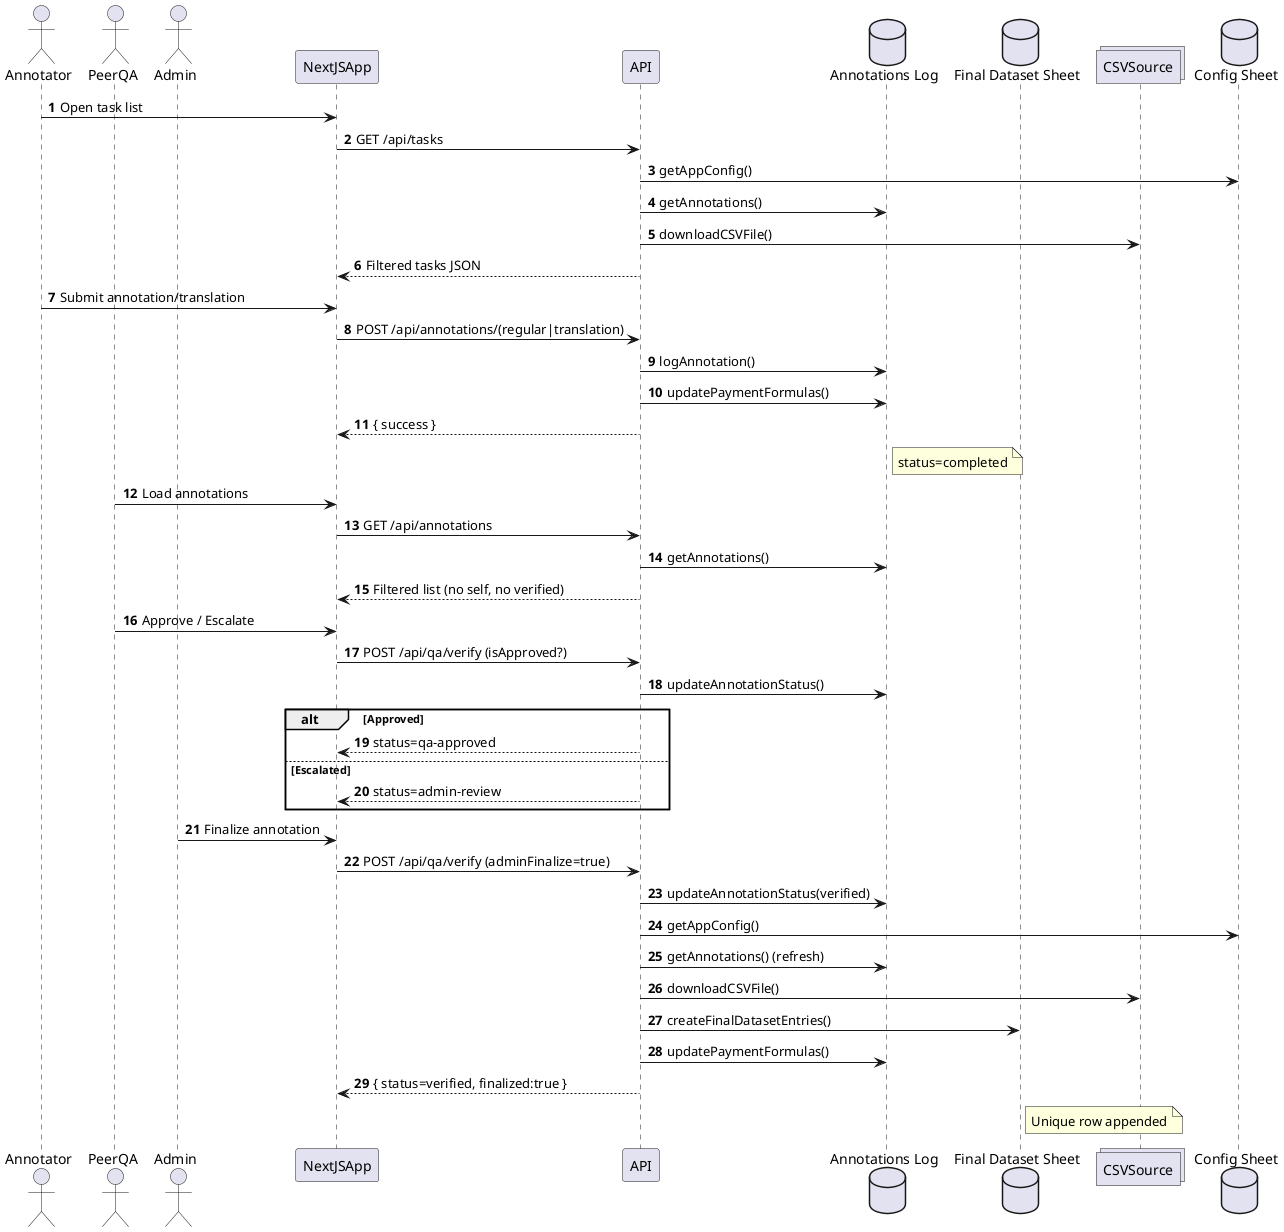 @startuml
' High-Level Annotation Lifecycle (PlantUML)
autonumber
actor Annotator
actor PeerQA
actor Admin
participant NextJSApp
participant API
database "Annotations Log" as LogSheet
database "Final Dataset Sheet" as FinalSheet
collections CSVSource
database "Config Sheet" as Config

Annotator -> NextJSApp: Open task list
NextJSApp -> API: GET /api/tasks
API -> Config: getAppConfig()
API -> LogSheet: getAnnotations()
API -> CSVSource: downloadCSVFile()
API --> NextJSApp: Filtered tasks JSON

Annotator -> NextJSApp: Submit annotation/translation
NextJSApp -> API: POST /api/annotations/(regular|translation)
API -> LogSheet: logAnnotation()
API -> LogSheet: updatePaymentFormulas()
API --> NextJSApp: { success }
note right of LogSheet: status=completed

PeerQA -> NextJSApp: Load annotations
NextJSApp -> API: GET /api/annotations
API -> LogSheet: getAnnotations()
API --> NextJSApp: Filtered list (no self, no verified)

PeerQA -> NextJSApp: Approve / Escalate
NextJSApp -> API: POST /api/qa/verify (isApproved?)
API -> LogSheet: updateAnnotationStatus()
alt Approved
  API --> NextJSApp: status=qa-approved
else Escalated
  API --> NextJSApp: status=admin-review
end

Admin -> NextJSApp: Finalize annotation
NextJSApp -> API: POST /api/qa/verify (adminFinalize=true)
API -> LogSheet: updateAnnotationStatus(verified)
API -> Config: getAppConfig()
API -> LogSheet: getAnnotations() (refresh)
API -> CSVSource: downloadCSVFile()
API -> FinalSheet: createFinalDatasetEntries()
API -> LogSheet: updatePaymentFormulas()
API --> NextJSApp: { status=verified, finalized:true }
note right of FinalSheet: Unique row appended
@enduml